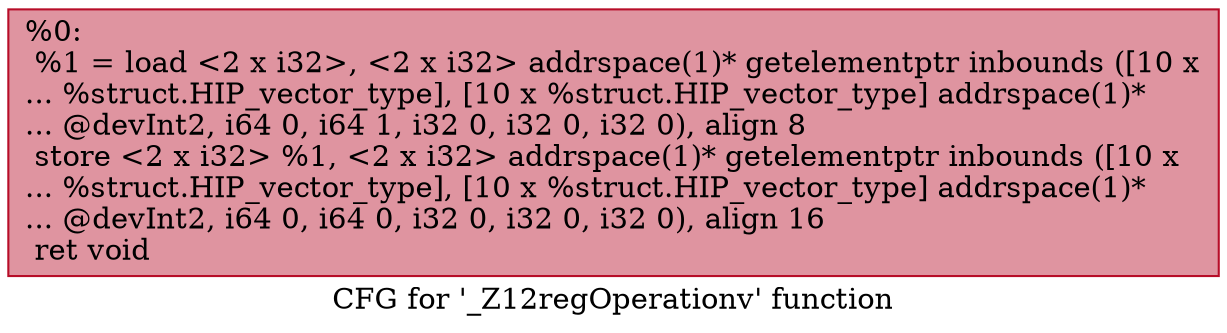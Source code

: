 digraph "CFG for '_Z12regOperationv' function" {
	label="CFG for '_Z12regOperationv' function";

	Node0x5d4e840 [shape=record,color="#b70d28ff", style=filled, fillcolor="#b70d2870",label="{%0:\l  %1 = load \<2 x i32\>, \<2 x i32\> addrspace(1)* getelementptr inbounds ([10 x\l... %struct.HIP_vector_type], [10 x %struct.HIP_vector_type] addrspace(1)*\l... @devInt2, i64 0, i64 1, i32 0, i32 0, i32 0), align 8\l  store \<2 x i32\> %1, \<2 x i32\> addrspace(1)* getelementptr inbounds ([10 x\l... %struct.HIP_vector_type], [10 x %struct.HIP_vector_type] addrspace(1)*\l... @devInt2, i64 0, i64 0, i32 0, i32 0, i32 0), align 16\l  ret void\l}"];
}
